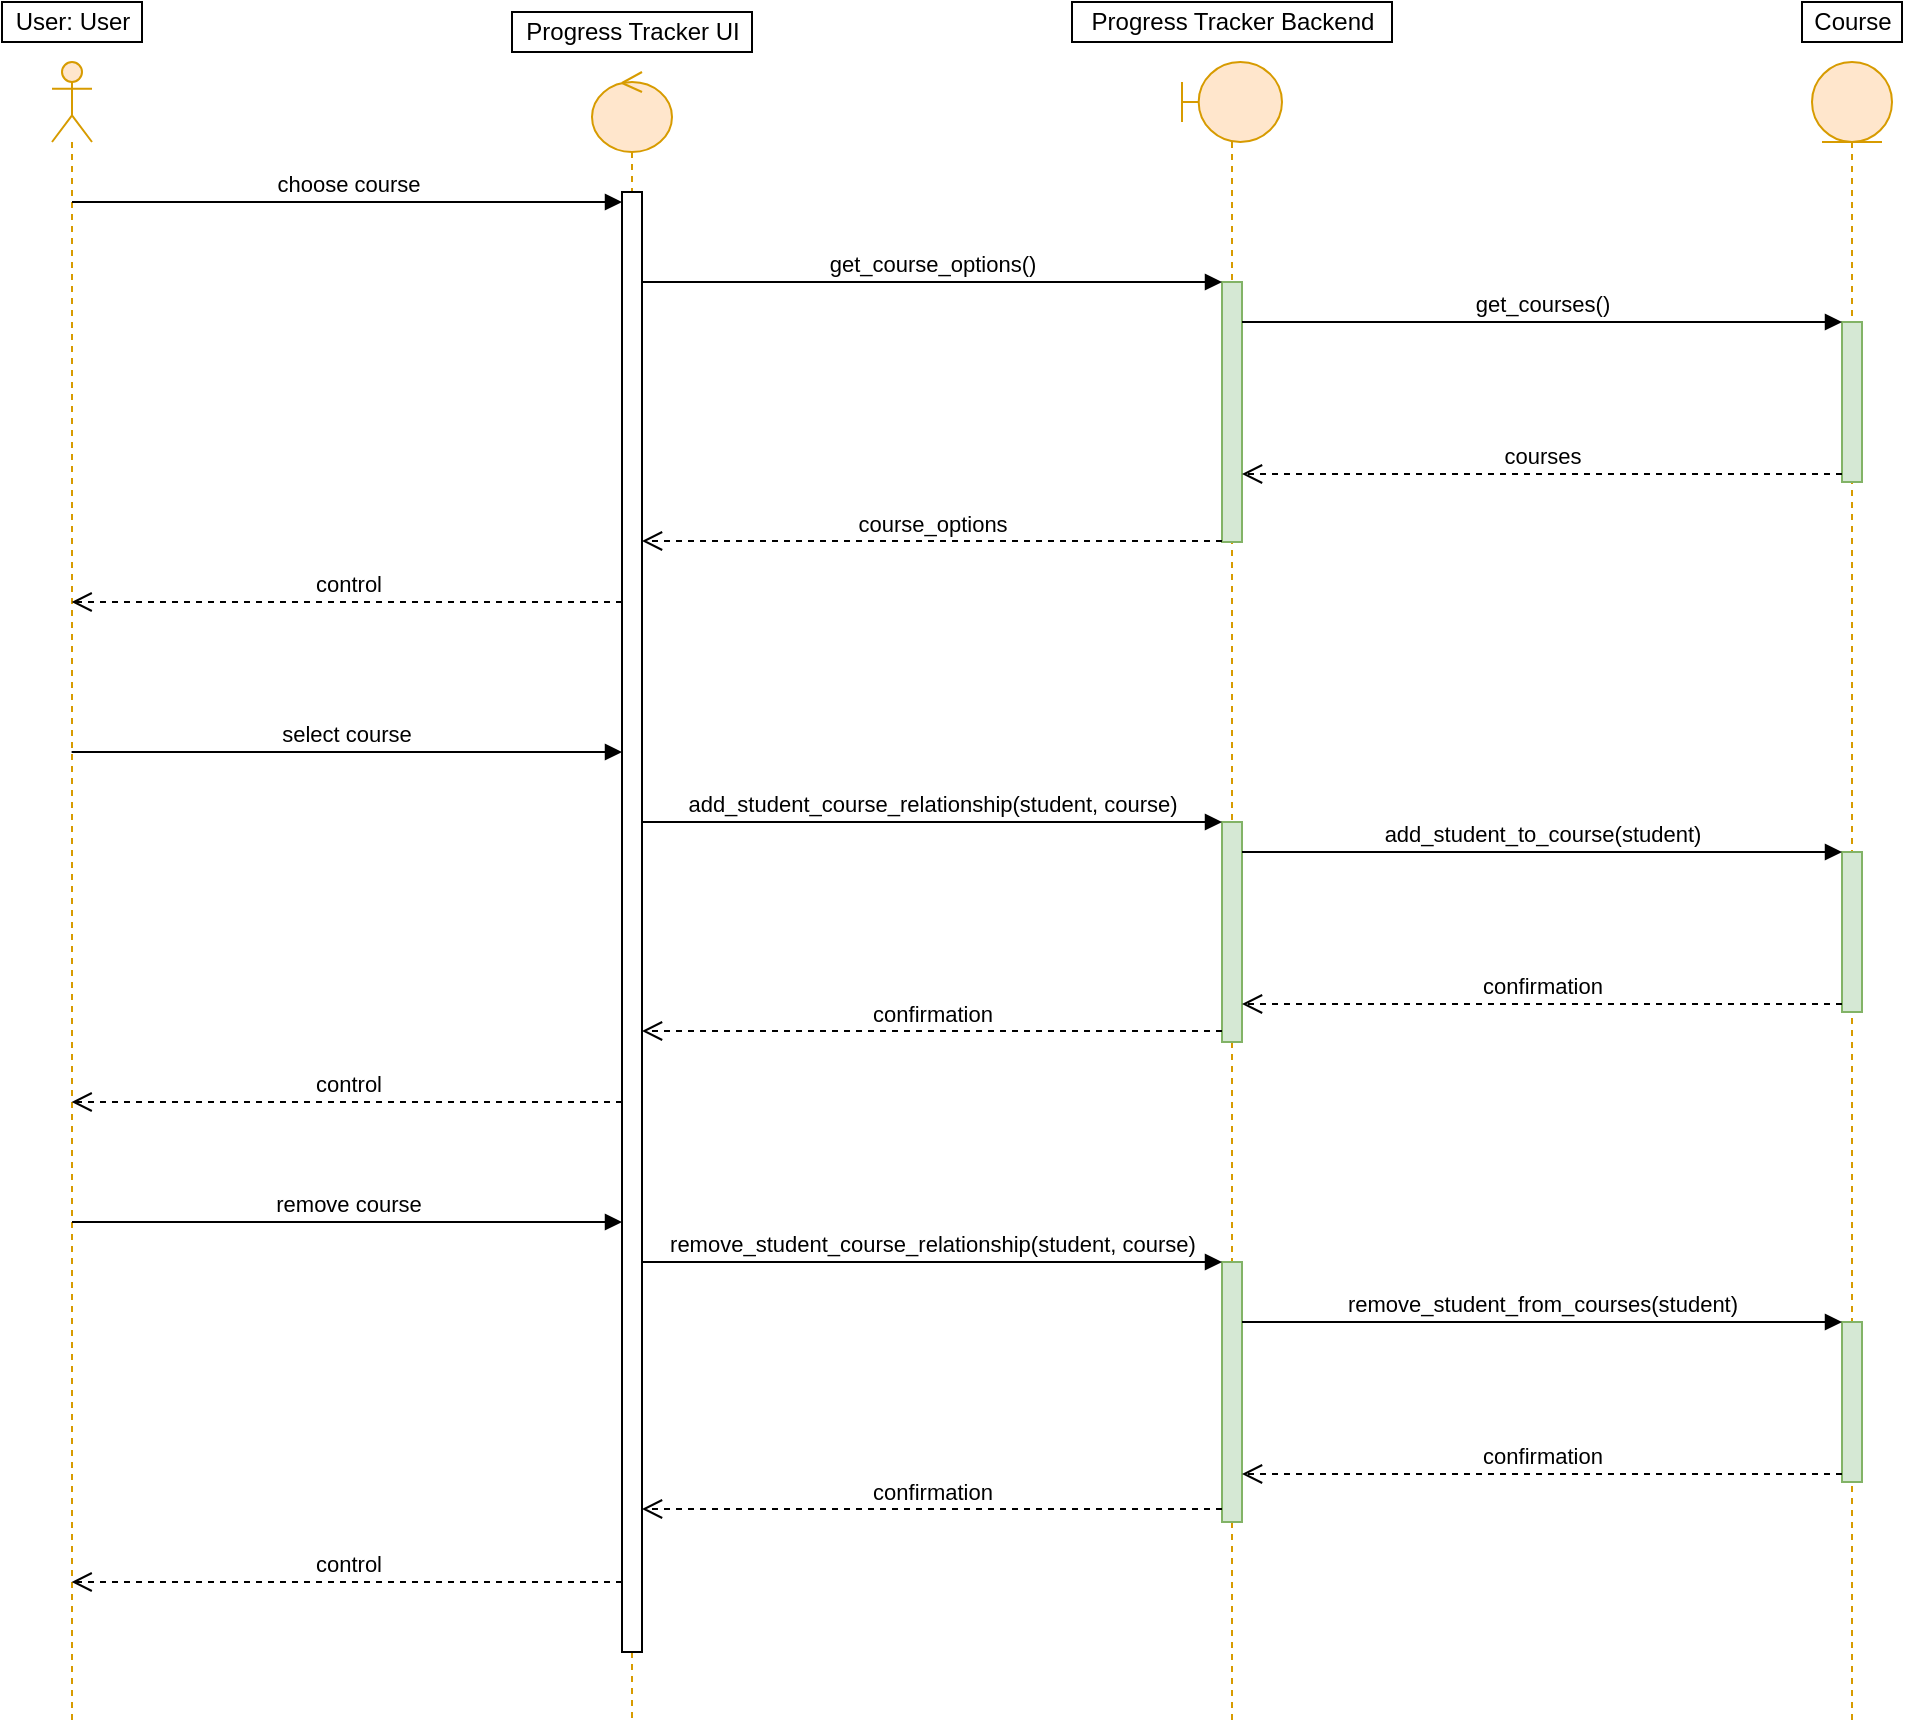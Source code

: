 <?xml version="1.0" encoding="UTF-8"?>
<mxfile compressed="false" version="12.1.7" type="device" pages="1"><diagram id="qxIXQQoXLA4KPB8yL7MM" name="Page-3"><mxGraphModel dx="1181" dy="723" grid="1" gridSize="10" guides="1" tooltips="1" connect="1" arrows="1" fold="1" page="1" pageScale="1" pageWidth="850" pageHeight="1100" math="0" shadow="0"><root><mxCell id="4MsPIWo7bYqa63KtsmRX-0"/><mxCell id="4MsPIWo7bYqa63KtsmRX-1" parent="4MsPIWo7bYqa63KtsmRX-0"/><mxCell id="lIa5whQ5t8ZFdQZ5lfhp-8" value="" style="shape=umlLifeline;participant=umlActor;perimeter=lifelinePerimeter;whiteSpace=wrap;html=1;container=1;collapsible=0;recursiveResize=0;verticalAlign=top;spacingTop=36;labelBackgroundColor=none;outlineConnect=0;strokeColor=#d79b00;fillColor=#ffe6cc;" parent="4MsPIWo7bYqa63KtsmRX-1" vertex="1"><mxGeometry x="90" y="130" width="20" height="830" as="geometry"/></mxCell><mxCell id="7tdPpyDSpGnO4HmQpLCV-19" value="remove course" style="html=1;verticalAlign=bottom;endArrow=block;" parent="lIa5whQ5t8ZFdQZ5lfhp-8" edge="1"><mxGeometry width="80" relative="1" as="geometry"><mxPoint x="10" y="580" as="sourcePoint"/><mxPoint x="285" y="580" as="targetPoint"/></mxGeometry></mxCell><mxCell id="lIa5whQ5t8ZFdQZ5lfhp-10" value="User: User" style="text;html=1;resizable=0;points=[];autosize=1;align=center;verticalAlign=top;spacingTop=-4;fontColor=#000000;labelBackgroundColor=none;strokeColor=#000000;" parent="4MsPIWo7bYqa63KtsmRX-1" vertex="1"><mxGeometry x="65" y="100" width="70" height="20" as="geometry"/></mxCell><mxCell id="lIa5whQ5t8ZFdQZ5lfhp-11" value="" style="shape=umlLifeline;participant=umlControl;perimeter=lifelinePerimeter;whiteSpace=wrap;html=1;container=1;collapsible=0;recursiveResize=0;verticalAlign=top;spacingTop=36;labelBackgroundColor=none;outlineConnect=0;strokeColor=#d79b00;fillColor=#ffe6cc;" parent="4MsPIWo7bYqa63KtsmRX-1" vertex="1"><mxGeometry x="360" y="135" width="40" height="825" as="geometry"/></mxCell><mxCell id="lIa5whQ5t8ZFdQZ5lfhp-16" value="" style="html=1;points=[];perimeter=orthogonalPerimeter;labelBackgroundColor=none;strokeColor=#000000;fontColor=#000000;" parent="lIa5whQ5t8ZFdQZ5lfhp-11" vertex="1"><mxGeometry x="15" y="60" width="10" height="730" as="geometry"/></mxCell><mxCell id="lIa5whQ5t8ZFdQZ5lfhp-12" value="Progress Tracker UI" style="text;html=1;resizable=0;points=[];autosize=1;align=center;verticalAlign=top;spacingTop=-4;fontColor=#000000;labelBackgroundColor=none;strokeColor=#000000;" parent="4MsPIWo7bYqa63KtsmRX-1" vertex="1"><mxGeometry x="320" y="105" width="120" height="20" as="geometry"/></mxCell><mxCell id="lIa5whQ5t8ZFdQZ5lfhp-13" value="" style="shape=umlLifeline;participant=umlBoundary;perimeter=lifelinePerimeter;whiteSpace=wrap;html=1;container=1;collapsible=0;recursiveResize=0;verticalAlign=top;spacingTop=36;labelBackgroundColor=none;outlineConnect=0;strokeColor=#d79b00;fillColor=#ffe6cc;" parent="4MsPIWo7bYqa63KtsmRX-1" vertex="1"><mxGeometry x="655" y="130" width="50" height="830" as="geometry"/></mxCell><mxCell id="7tdPpyDSpGnO4HmQpLCV-0" value="" style="html=1;points=[];perimeter=orthogonalPerimeter;fillColor=#d5e8d4;strokeColor=#82b366;" parent="lIa5whQ5t8ZFdQZ5lfhp-13" vertex="1"><mxGeometry x="20" y="110" width="10" height="130" as="geometry"/></mxCell><mxCell id="7tdPpyDSpGnO4HmQpLCV-9" value="" style="html=1;points=[];perimeter=orthogonalPerimeter;fillColor=#d5e8d4;strokeColor=#82b366;" parent="lIa5whQ5t8ZFdQZ5lfhp-13" vertex="1"><mxGeometry x="20" y="380" width="10" height="110" as="geometry"/></mxCell><mxCell id="7tdPpyDSpGnO4HmQpLCV-20" value="" style="html=1;points=[];perimeter=orthogonalPerimeter;fillColor=#d5e8d4;strokeColor=#82b366;" parent="lIa5whQ5t8ZFdQZ5lfhp-13" vertex="1"><mxGeometry x="20" y="600" width="10" height="130" as="geometry"/></mxCell><mxCell id="lIa5whQ5t8ZFdQZ5lfhp-14" value="Progress Tracker Backend" style="text;html=1;resizable=0;points=[];autosize=1;align=center;verticalAlign=top;spacingTop=-4;fontColor=#000000;labelBackgroundColor=none;strokeColor=#000000;" parent="4MsPIWo7bYqa63KtsmRX-1" vertex="1"><mxGeometry x="600" y="100" width="160" height="20" as="geometry"/></mxCell><mxCell id="lIa5whQ5t8ZFdQZ5lfhp-15" value="choose course" style="html=1;verticalAlign=bottom;endArrow=block;fontColor=#000000;labelBackgroundColor=none;strokeColor=#000000;" parent="4MsPIWo7bYqa63KtsmRX-1" source="lIa5whQ5t8ZFdQZ5lfhp-8" target="lIa5whQ5t8ZFdQZ5lfhp-16" edge="1"><mxGeometry width="80" relative="1" as="geometry"><mxPoint x="100" y="210" as="sourcePoint"/><mxPoint x="360" y="200" as="targetPoint"/><Array as="points"><mxPoint x="200" y="200"/></Array></mxGeometry></mxCell><mxCell id="Y30Xxg1Bc7p5pDinVHhG-0" value="" style="shape=umlLifeline;participant=umlEntity;perimeter=lifelinePerimeter;whiteSpace=wrap;html=1;container=1;collapsible=0;recursiveResize=0;verticalAlign=top;spacingTop=36;labelBackgroundColor=#ffffff;outlineConnect=0;fillColor=#ffe6cc;strokeColor=#d79b00;" parent="4MsPIWo7bYqa63KtsmRX-1" vertex="1"><mxGeometry x="970" y="130" width="40" height="830" as="geometry"/></mxCell><mxCell id="7tdPpyDSpGnO4HmQpLCV-3" value="" style="html=1;points=[];perimeter=orthogonalPerimeter;fillColor=#d5e8d4;strokeColor=#82b366;" parent="Y30Xxg1Bc7p5pDinVHhG-0" vertex="1"><mxGeometry x="15" y="130" width="10" height="80" as="geometry"/></mxCell><mxCell id="7tdPpyDSpGnO4HmQpLCV-12" value="" style="html=1;points=[];perimeter=orthogonalPerimeter;fillColor=#d5e8d4;strokeColor=#82b366;" parent="Y30Xxg1Bc7p5pDinVHhG-0" vertex="1"><mxGeometry x="15" y="395" width="10" height="80" as="geometry"/></mxCell><mxCell id="7tdPpyDSpGnO4HmQpLCV-23" value="" style="html=1;points=[];perimeter=orthogonalPerimeter;fillColor=#d5e8d4;strokeColor=#82b366;" parent="Y30Xxg1Bc7p5pDinVHhG-0" vertex="1"><mxGeometry x="15" y="630" width="10" height="80" as="geometry"/></mxCell><mxCell id="Y30Xxg1Bc7p5pDinVHhG-1" value="Course" style="text;html=1;resizable=0;points=[];autosize=1;align=center;verticalAlign=top;spacingTop=-4;fontColor=#000000;labelBackgroundColor=none;strokeColor=#000000;" parent="4MsPIWo7bYqa63KtsmRX-1" vertex="1"><mxGeometry x="965" y="100" width="50" height="20" as="geometry"/></mxCell><mxCell id="7tdPpyDSpGnO4HmQpLCV-1" value="get_course_options()" style="html=1;verticalAlign=bottom;endArrow=block;entryX=0;entryY=0;" parent="4MsPIWo7bYqa63KtsmRX-1" source="lIa5whQ5t8ZFdQZ5lfhp-16" target="7tdPpyDSpGnO4HmQpLCV-0" edge="1"><mxGeometry relative="1" as="geometry"><mxPoint x="605" y="240" as="sourcePoint"/></mxGeometry></mxCell><mxCell id="7tdPpyDSpGnO4HmQpLCV-2" value="course_options" style="html=1;verticalAlign=bottom;endArrow=open;dashed=1;endSize=8;exitX=0;exitY=0.95;" parent="4MsPIWo7bYqa63KtsmRX-1" edge="1"><mxGeometry relative="1" as="geometry"><mxPoint x="385" y="369.5" as="targetPoint"/><mxPoint x="675" y="369.5" as="sourcePoint"/></mxGeometry></mxCell><mxCell id="7tdPpyDSpGnO4HmQpLCV-4" value="get_courses()" style="html=1;verticalAlign=bottom;endArrow=block;entryX=0;entryY=0;" parent="4MsPIWo7bYqa63KtsmRX-1" source="7tdPpyDSpGnO4HmQpLCV-0" target="7tdPpyDSpGnO4HmQpLCV-3" edge="1"><mxGeometry relative="1" as="geometry"><mxPoint x="915" y="260" as="sourcePoint"/></mxGeometry></mxCell><mxCell id="7tdPpyDSpGnO4HmQpLCV-5" value="courses" style="html=1;verticalAlign=bottom;endArrow=open;dashed=1;endSize=8;exitX=0;exitY=0.95;" parent="4MsPIWo7bYqa63KtsmRX-1" source="7tdPpyDSpGnO4HmQpLCV-3" target="7tdPpyDSpGnO4HmQpLCV-0" edge="1"><mxGeometry relative="1" as="geometry"><mxPoint x="915" y="336" as="targetPoint"/></mxGeometry></mxCell><mxCell id="7tdPpyDSpGnO4HmQpLCV-6" value="control" style="html=1;verticalAlign=bottom;endArrow=open;dashed=1;endSize=8;" parent="4MsPIWo7bYqa63KtsmRX-1" edge="1"><mxGeometry relative="1" as="geometry"><mxPoint x="375" y="400" as="sourcePoint"/><mxPoint x="99.81" y="400" as="targetPoint"/></mxGeometry></mxCell><mxCell id="7tdPpyDSpGnO4HmQpLCV-7" value="select course" style="html=1;verticalAlign=bottom;endArrow=block;" parent="4MsPIWo7bYqa63KtsmRX-1" edge="1"><mxGeometry width="80" relative="1" as="geometry"><mxPoint x="99.81" y="475.0" as="sourcePoint"/><mxPoint x="375" y="475.0" as="targetPoint"/></mxGeometry></mxCell><mxCell id="7tdPpyDSpGnO4HmQpLCV-10" value="add_student_course_relationship(student, course)" style="html=1;verticalAlign=bottom;endArrow=block;entryX=0;entryY=0;" parent="4MsPIWo7bYqa63KtsmRX-1" source="lIa5whQ5t8ZFdQZ5lfhp-16" target="7tdPpyDSpGnO4HmQpLCV-9" edge="1"><mxGeometry relative="1" as="geometry"><mxPoint x="605" y="510" as="sourcePoint"/></mxGeometry></mxCell><mxCell id="7tdPpyDSpGnO4HmQpLCV-11" value="confirmation" style="html=1;verticalAlign=bottom;endArrow=open;dashed=1;endSize=8;exitX=0;exitY=0.95;" parent="4MsPIWo7bYqa63KtsmRX-1" source="7tdPpyDSpGnO4HmQpLCV-9" target="lIa5whQ5t8ZFdQZ5lfhp-16" edge="1"><mxGeometry relative="1" as="geometry"><mxPoint x="605" y="586" as="targetPoint"/></mxGeometry></mxCell><mxCell id="7tdPpyDSpGnO4HmQpLCV-13" value="add_student_to_course(student)" style="html=1;verticalAlign=bottom;endArrow=block;entryX=0;entryY=0;" parent="4MsPIWo7bYqa63KtsmRX-1" source="7tdPpyDSpGnO4HmQpLCV-9" target="7tdPpyDSpGnO4HmQpLCV-12" edge="1"><mxGeometry relative="1" as="geometry"><mxPoint x="720" y="537" as="sourcePoint"/></mxGeometry></mxCell><mxCell id="7tdPpyDSpGnO4HmQpLCV-14" value="confirmation" style="html=1;verticalAlign=bottom;endArrow=open;dashed=1;endSize=8;exitX=0;exitY=0.95;" parent="4MsPIWo7bYqa63KtsmRX-1" source="7tdPpyDSpGnO4HmQpLCV-12" target="7tdPpyDSpGnO4HmQpLCV-9" edge="1"><mxGeometry relative="1" as="geometry"><mxPoint x="915" y="601" as="targetPoint"/></mxGeometry></mxCell><mxCell id="7tdPpyDSpGnO4HmQpLCV-15" value="control" style="html=1;verticalAlign=bottom;endArrow=open;dashed=1;endSize=8;" parent="4MsPIWo7bYqa63KtsmRX-1" edge="1"><mxGeometry relative="1" as="geometry"><mxPoint x="375" y="650.0" as="sourcePoint"/><mxPoint x="99.81" y="650.0" as="targetPoint"/></mxGeometry></mxCell><mxCell id="7tdPpyDSpGnO4HmQpLCV-21" value="remove_student_course_relationship(student, course)" style="html=1;verticalAlign=bottom;endArrow=block;entryX=0;entryY=0;" parent="4MsPIWo7bYqa63KtsmRX-1" source="lIa5whQ5t8ZFdQZ5lfhp-16" target="7tdPpyDSpGnO4HmQpLCV-20" edge="1"><mxGeometry relative="1" as="geometry"><mxPoint x="605" y="730" as="sourcePoint"/></mxGeometry></mxCell><mxCell id="7tdPpyDSpGnO4HmQpLCV-22" value="confirmation" style="html=1;verticalAlign=bottom;endArrow=open;dashed=1;endSize=8;exitX=0;exitY=0.95;" parent="4MsPIWo7bYqa63KtsmRX-1" source="7tdPpyDSpGnO4HmQpLCV-20" target="lIa5whQ5t8ZFdQZ5lfhp-16" edge="1"><mxGeometry relative="1" as="geometry"><mxPoint x="605" y="806" as="targetPoint"/></mxGeometry></mxCell><mxCell id="7tdPpyDSpGnO4HmQpLCV-24" value="remove_student_from_courses(student)" style="html=1;verticalAlign=bottom;endArrow=block;entryX=0;entryY=0;" parent="4MsPIWo7bYqa63KtsmRX-1" source="7tdPpyDSpGnO4HmQpLCV-20" target="7tdPpyDSpGnO4HmQpLCV-23" edge="1"><mxGeometry relative="1" as="geometry"><mxPoint x="915" y="760" as="sourcePoint"/></mxGeometry></mxCell><mxCell id="7tdPpyDSpGnO4HmQpLCV-25" value="confirmation" style="html=1;verticalAlign=bottom;endArrow=open;dashed=1;endSize=8;exitX=0;exitY=0.95;" parent="4MsPIWo7bYqa63KtsmRX-1" source="7tdPpyDSpGnO4HmQpLCV-23" target="7tdPpyDSpGnO4HmQpLCV-20" edge="1"><mxGeometry relative="1" as="geometry"><mxPoint x="915" y="836" as="targetPoint"/></mxGeometry></mxCell><mxCell id="7tdPpyDSpGnO4HmQpLCV-26" value="control" style="html=1;verticalAlign=bottom;endArrow=open;dashed=1;endSize=8;" parent="4MsPIWo7bYqa63KtsmRX-1" edge="1"><mxGeometry relative="1" as="geometry"><mxPoint x="375" y="890.0" as="sourcePoint"/><mxPoint x="99.81" y="890.0" as="targetPoint"/></mxGeometry></mxCell></root></mxGraphModel></diagram></mxfile>
